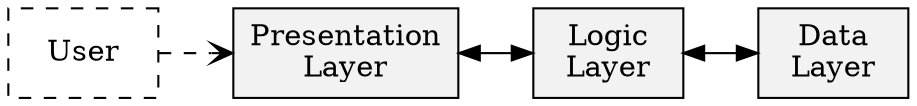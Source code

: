 /* Work in progress: architecture components diagram */
digraph drc_architecture_overview {

  node[shape=box width=1 height=0.6 style=filled fillcolor="grey95"]
  rankdir=LR
  
  user[style=empty shape=box style=dashed label="User"]
  presentation[label="Presentation\nLayer"]
  logic[label="Logic\nLayer"]
  data[label="Data\nLayer"]
  
  user->presentation[style=dashed arrowhead=open]
  presentation->logic[dir=both]
  logic->data[dir=both]
  
}